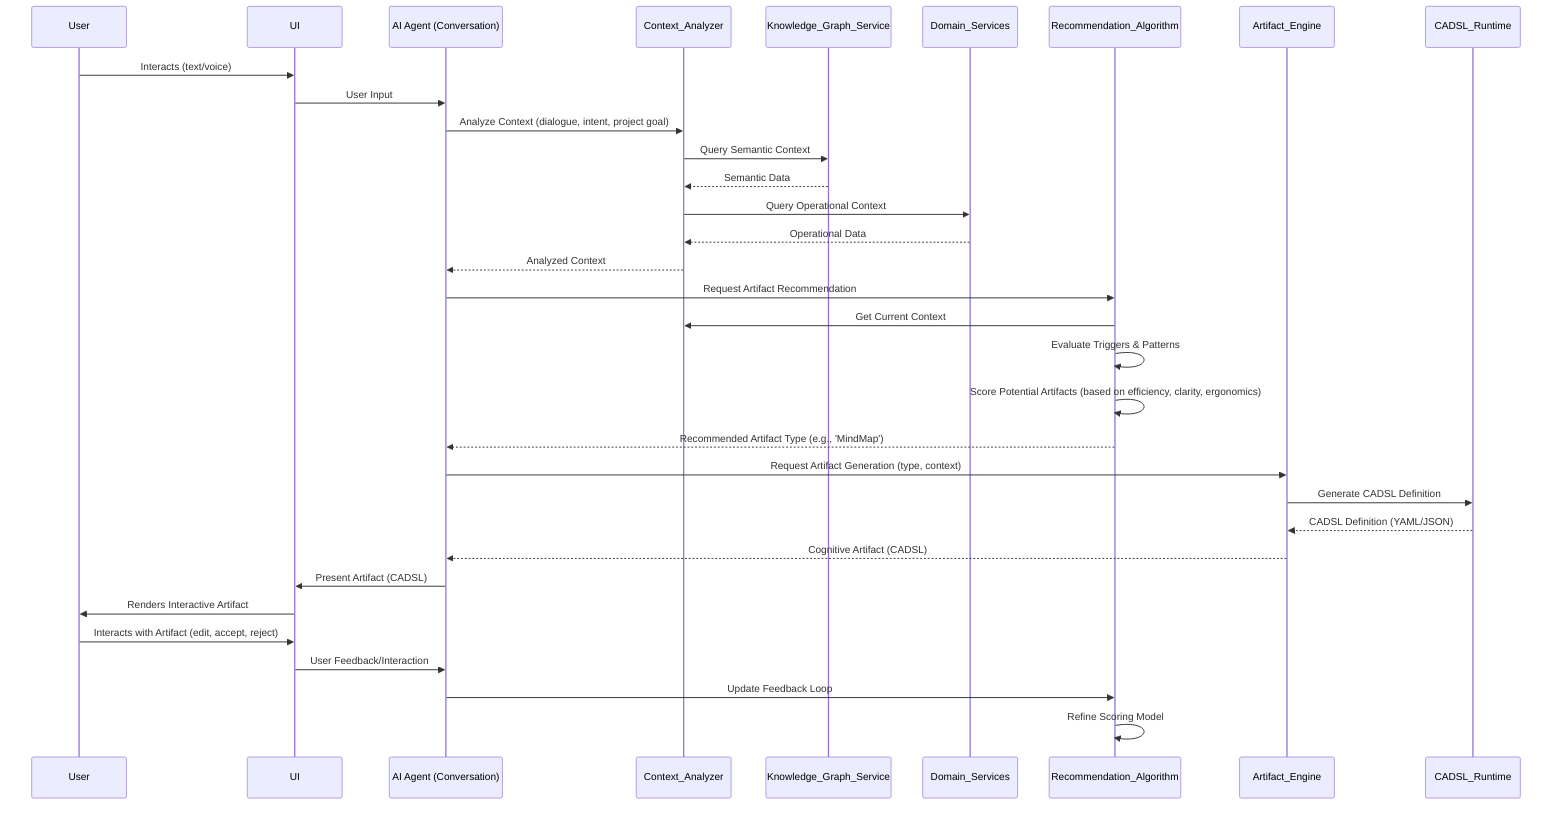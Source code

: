 sequenceDiagram
    participant User
    participant UI
    participant AI_Agent_Conversation as AI Agent (Conversation)
    participant Context_Analyzer
    participant Knowledge_Graph_Service
    participant Domain_Services
    participant Recommendation_Algorithm
    participant Artifact_Engine
    participant CADSL_Runtime

    User->>UI: Interacts (text/voice)
    UI->>AI_Agent_Conversation: User Input
    AI_Agent_Conversation->>Context_Analyzer: Analyze Context (dialogue, intent, project goal)
    Context_Analyzer->>Knowledge_Graph_Service: Query Semantic Context
    Knowledge_Graph_Service-->>Context_Analyzer: Semantic Data
    Context_Analyzer->>Domain_Services: Query Operational Context
    Domain_Services-->>Context_Analyzer: Operational Data
    Context_Analyzer-->>AI_Agent_Conversation: Analyzed Context

    AI_Agent_Conversation->>Recommendation_Algorithm: Request Artifact Recommendation
    Recommendation_Algorithm->>Context_Analyzer: Get Current Context
    Recommendation_Algorithm->>Recommendation_Algorithm: Evaluate Triggers & Patterns
    Recommendation_Algorithm->>Recommendation_Algorithm: Score Potential Artifacts (based on efficiency, clarity, ergonomics)
    Recommendation_Algorithm-->>AI_Agent_Conversation: Recommended Artifact Type (e.g., 'MindMap')

    AI_Agent_Conversation->>Artifact_Engine: Request Artifact Generation (type, context)
    Artifact_Engine->>CADSL_Runtime: Generate CADSL Definition
    CADSL_Runtime-->>Artifact_Engine: CADSL Definition (YAML/JSON)
    Artifact_Engine-->>AI_Agent_Conversation: Cognitive Artifact (CADSL)

    AI_Agent_Conversation->>UI: Present Artifact (CADSL)
    UI->>User: Renders Interactive Artifact

    User->>UI: Interacts with Artifact (edit, accept, reject)
    UI->>AI_Agent_Conversation: User Feedback/Interaction
    AI_Agent_Conversation->>Recommendation_Algorithm: Update Feedback Loop
    Recommendation_Algorithm->>Recommendation_Algorithm: Refine Scoring Model
